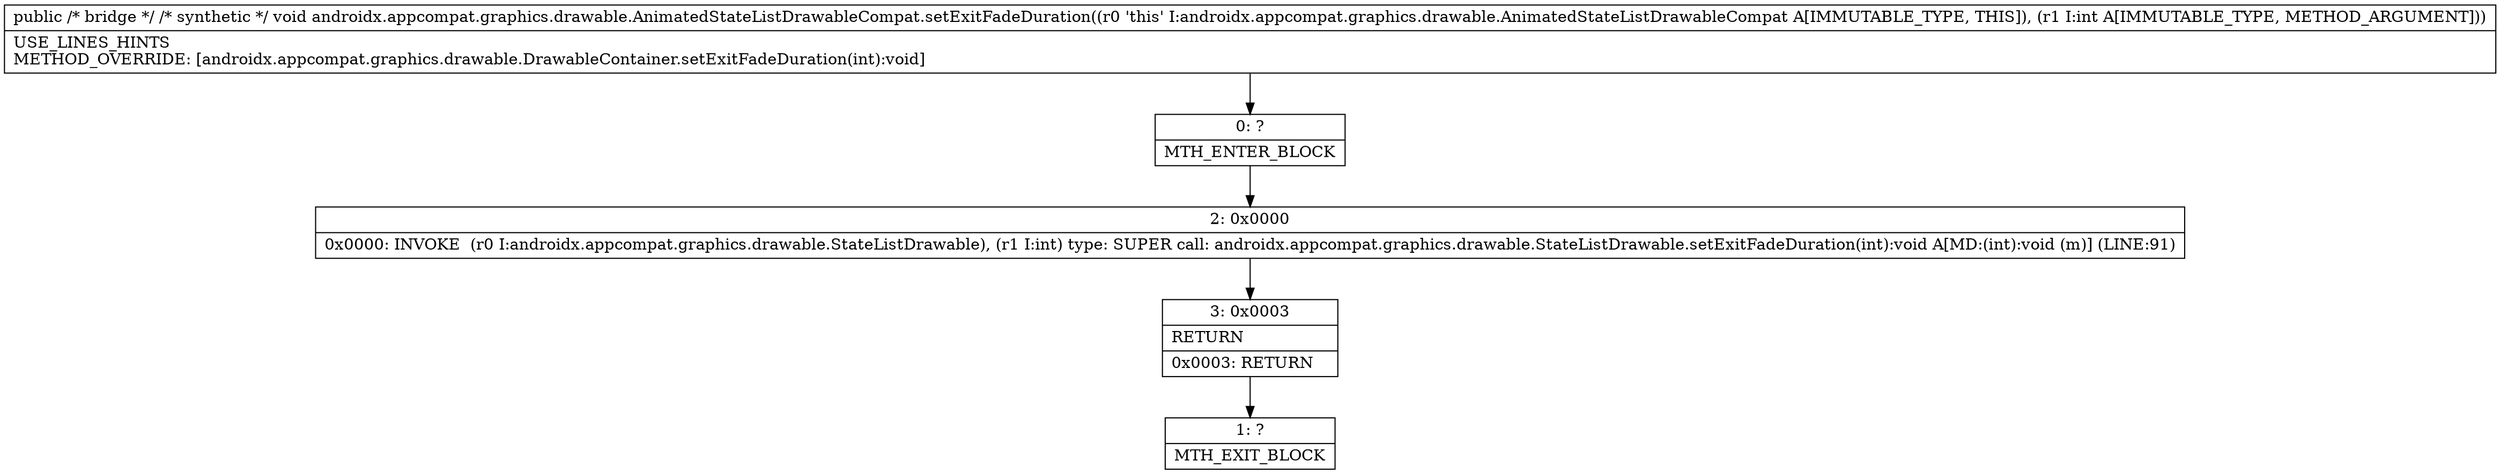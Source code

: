 digraph "CFG forandroidx.appcompat.graphics.drawable.AnimatedStateListDrawableCompat.setExitFadeDuration(I)V" {
Node_0 [shape=record,label="{0\:\ ?|MTH_ENTER_BLOCK\l}"];
Node_2 [shape=record,label="{2\:\ 0x0000|0x0000: INVOKE  (r0 I:androidx.appcompat.graphics.drawable.StateListDrawable), (r1 I:int) type: SUPER call: androidx.appcompat.graphics.drawable.StateListDrawable.setExitFadeDuration(int):void A[MD:(int):void (m)] (LINE:91)\l}"];
Node_3 [shape=record,label="{3\:\ 0x0003|RETURN\l|0x0003: RETURN   \l}"];
Node_1 [shape=record,label="{1\:\ ?|MTH_EXIT_BLOCK\l}"];
MethodNode[shape=record,label="{public \/* bridge *\/ \/* synthetic *\/ void androidx.appcompat.graphics.drawable.AnimatedStateListDrawableCompat.setExitFadeDuration((r0 'this' I:androidx.appcompat.graphics.drawable.AnimatedStateListDrawableCompat A[IMMUTABLE_TYPE, THIS]), (r1 I:int A[IMMUTABLE_TYPE, METHOD_ARGUMENT]))  | USE_LINES_HINTS\lMETHOD_OVERRIDE: [androidx.appcompat.graphics.drawable.DrawableContainer.setExitFadeDuration(int):void]\l}"];
MethodNode -> Node_0;Node_0 -> Node_2;
Node_2 -> Node_3;
Node_3 -> Node_1;
}

